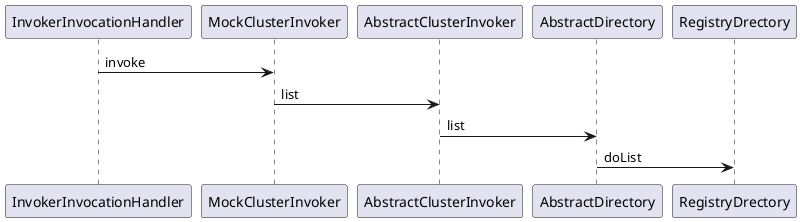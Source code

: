 @startuml
InvokerInvocationHandler -> MockClusterInvoker: invoke
MockClusterInvoker -> AbstractClusterInvoker: list
AbstractClusterInvoker -> AbstractDirectory: list
AbstractDirectory -> RegistryDrectory: doList

@enduml